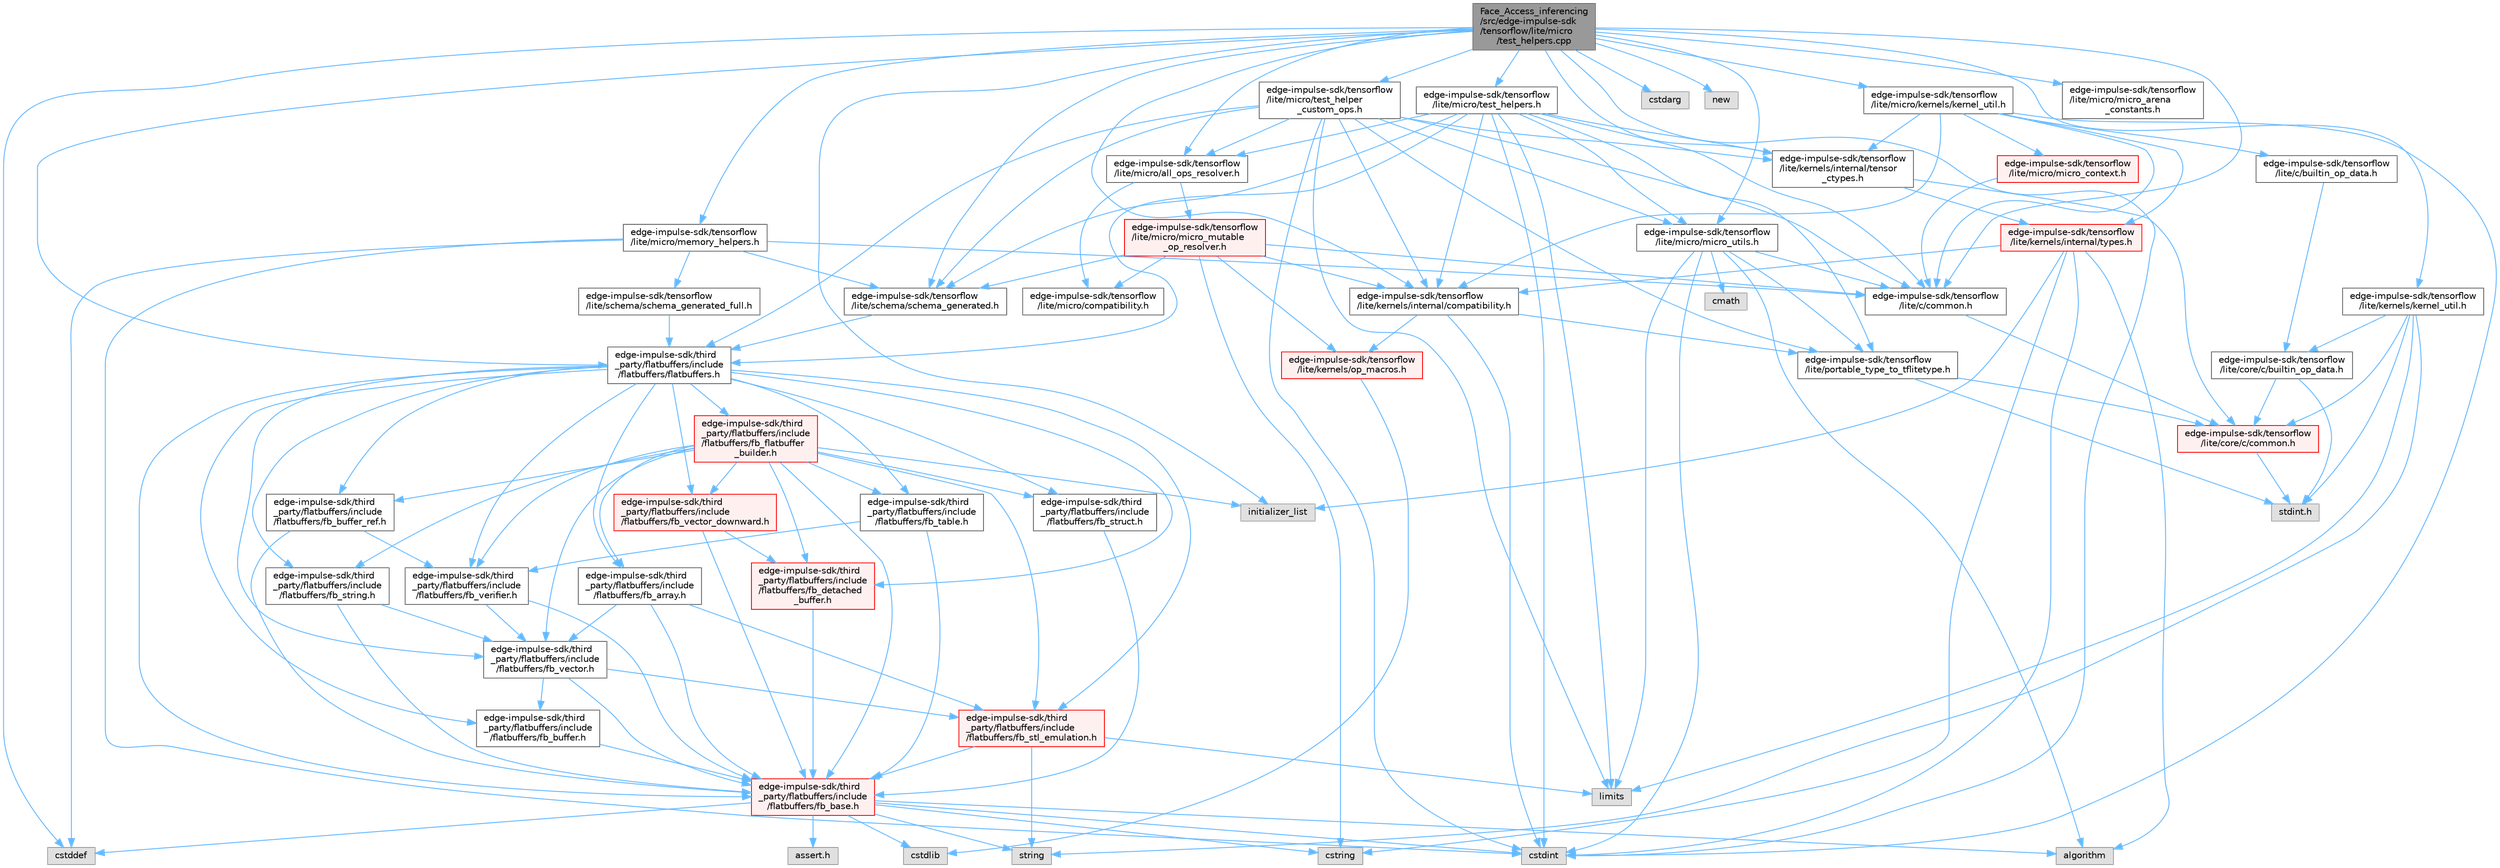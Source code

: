 digraph "Face_Access_inferencing/src/edge-impulse-sdk/tensorflow/lite/micro/test_helpers.cpp"
{
 // LATEX_PDF_SIZE
  bgcolor="transparent";
  edge [fontname=Helvetica,fontsize=10,labelfontname=Helvetica,labelfontsize=10];
  node [fontname=Helvetica,fontsize=10,shape=box,height=0.2,width=0.4];
  Node1 [id="Node000001",label="Face_Access_inferencing\l/src/edge-impulse-sdk\l/tensorflow/lite/micro\l/test_helpers.cpp",height=0.2,width=0.4,color="gray40", fillcolor="grey60", style="filled", fontcolor="black",tooltip=" "];
  Node1 -> Node2 [id="edge145_Node000001_Node000002",color="steelblue1",style="solid",tooltip=" "];
  Node2 [id="Node000002",label="edge-impulse-sdk/tensorflow\l/lite/micro/test_helpers.h",height=0.2,width=0.4,color="grey40", fillcolor="white", style="filled",URL="$_face___access__inferencing_2src_2edge-impulse-sdk_2tensorflow_2lite_2micro_2test__helpers_8h.html",tooltip=" "];
  Node2 -> Node3 [id="edge146_Node000002_Node000003",color="steelblue1",style="solid",tooltip=" "];
  Node3 [id="Node000003",label="cstdint",height=0.2,width=0.4,color="grey60", fillcolor="#E0E0E0", style="filled",tooltip=" "];
  Node2 -> Node4 [id="edge147_Node000002_Node000004",color="steelblue1",style="solid",tooltip=" "];
  Node4 [id="Node000004",label="limits",height=0.2,width=0.4,color="grey60", fillcolor="#E0E0E0", style="filled",tooltip=" "];
  Node2 -> Node5 [id="edge148_Node000002_Node000005",color="steelblue1",style="solid",tooltip=" "];
  Node5 [id="Node000005",label="edge-impulse-sdk/third\l_party/flatbuffers/include\l/flatbuffers/flatbuffers.h",height=0.2,width=0.4,color="grey40", fillcolor="white", style="filled",URL="$_face___access__inferencing_2src_2edge-impulse-sdk_2third__party_2flatbuffers_2include_2flatbuffers_2flatbuffers_8h.html",tooltip=" "];
  Node5 -> Node6 [id="edge149_Node000005_Node000006",color="steelblue1",style="solid",tooltip=" "];
  Node6 [id="Node000006",label="edge-impulse-sdk/third\l_party/flatbuffers/include\l/flatbuffers/fb_array.h",height=0.2,width=0.4,color="grey40", fillcolor="white", style="filled",URL="$fb__array_8h.html",tooltip=" "];
  Node6 -> Node7 [id="edge150_Node000006_Node000007",color="steelblue1",style="solid",tooltip=" "];
  Node7 [id="Node000007",label="edge-impulse-sdk/third\l_party/flatbuffers/include\l/flatbuffers/fb_base.h",height=0.2,width=0.4,color="red", fillcolor="#FFF0F0", style="filled",URL="$fb__base_8h.html",tooltip=" "];
  Node7 -> Node8 [id="edge151_Node000007_Node000008",color="steelblue1",style="solid",tooltip=" "];
  Node8 [id="Node000008",label="assert.h",height=0.2,width=0.4,color="grey60", fillcolor="#E0E0E0", style="filled",tooltip=" "];
  Node7 -> Node3 [id="edge152_Node000007_Node000003",color="steelblue1",style="solid",tooltip=" "];
  Node7 -> Node9 [id="edge153_Node000007_Node000009",color="steelblue1",style="solid",tooltip=" "];
  Node9 [id="Node000009",label="cstddef",height=0.2,width=0.4,color="grey60", fillcolor="#E0E0E0", style="filled",tooltip=" "];
  Node7 -> Node10 [id="edge154_Node000007_Node000010",color="steelblue1",style="solid",tooltip=" "];
  Node10 [id="Node000010",label="cstdlib",height=0.2,width=0.4,color="grey60", fillcolor="#E0E0E0", style="filled",tooltip=" "];
  Node7 -> Node11 [id="edge155_Node000007_Node000011",color="steelblue1",style="solid",tooltip=" "];
  Node11 [id="Node000011",label="cstring",height=0.2,width=0.4,color="grey60", fillcolor="#E0E0E0", style="filled",tooltip=" "];
  Node7 -> Node13 [id="edge156_Node000007_Node000013",color="steelblue1",style="solid",tooltip=" "];
  Node13 [id="Node000013",label="string",height=0.2,width=0.4,color="grey60", fillcolor="#E0E0E0", style="filled",tooltip=" "];
  Node7 -> Node17 [id="edge157_Node000007_Node000017",color="steelblue1",style="solid",tooltip=" "];
  Node17 [id="Node000017",label="algorithm",height=0.2,width=0.4,color="grey60", fillcolor="#E0E0E0", style="filled",tooltip=" "];
  Node6 -> Node20 [id="edge158_Node000006_Node000020",color="steelblue1",style="solid",tooltip=" "];
  Node20 [id="Node000020",label="edge-impulse-sdk/third\l_party/flatbuffers/include\l/flatbuffers/fb_stl_emulation.h",height=0.2,width=0.4,color="red", fillcolor="#FFF0F0", style="filled",URL="$fb__stl__emulation_8h.html",tooltip=" "];
  Node20 -> Node7 [id="edge159_Node000020_Node000007",color="steelblue1",style="solid",tooltip=" "];
  Node20 -> Node13 [id="edge160_Node000020_Node000013",color="steelblue1",style="solid",tooltip=" "];
  Node20 -> Node4 [id="edge161_Node000020_Node000004",color="steelblue1",style="solid",tooltip=" "];
  Node6 -> Node21 [id="edge162_Node000006_Node000021",color="steelblue1",style="solid",tooltip=" "];
  Node21 [id="Node000021",label="edge-impulse-sdk/third\l_party/flatbuffers/include\l/flatbuffers/fb_vector.h",height=0.2,width=0.4,color="grey40", fillcolor="white", style="filled",URL="$fb__vector_8h.html",tooltip=" "];
  Node21 -> Node7 [id="edge163_Node000021_Node000007",color="steelblue1",style="solid",tooltip=" "];
  Node21 -> Node22 [id="edge164_Node000021_Node000022",color="steelblue1",style="solid",tooltip=" "];
  Node22 [id="Node000022",label="edge-impulse-sdk/third\l_party/flatbuffers/include\l/flatbuffers/fb_buffer.h",height=0.2,width=0.4,color="grey40", fillcolor="white", style="filled",URL="$fb__buffer_8h.html",tooltip=" "];
  Node22 -> Node7 [id="edge165_Node000022_Node000007",color="steelblue1",style="solid",tooltip=" "];
  Node21 -> Node20 [id="edge166_Node000021_Node000020",color="steelblue1",style="solid",tooltip=" "];
  Node5 -> Node7 [id="edge167_Node000005_Node000007",color="steelblue1",style="solid",tooltip=" "];
  Node5 -> Node22 [id="edge168_Node000005_Node000022",color="steelblue1",style="solid",tooltip=" "];
  Node5 -> Node23 [id="edge169_Node000005_Node000023",color="steelblue1",style="solid",tooltip=" "];
  Node23 [id="Node000023",label="edge-impulse-sdk/third\l_party/flatbuffers/include\l/flatbuffers/fb_buffer_ref.h",height=0.2,width=0.4,color="grey40", fillcolor="white", style="filled",URL="$fb__buffer__ref_8h.html",tooltip=" "];
  Node23 -> Node7 [id="edge170_Node000023_Node000007",color="steelblue1",style="solid",tooltip=" "];
  Node23 -> Node24 [id="edge171_Node000023_Node000024",color="steelblue1",style="solid",tooltip=" "];
  Node24 [id="Node000024",label="edge-impulse-sdk/third\l_party/flatbuffers/include\l/flatbuffers/fb_verifier.h",height=0.2,width=0.4,color="grey40", fillcolor="white", style="filled",URL="$fb__verifier_8h.html",tooltip=" "];
  Node24 -> Node7 [id="edge172_Node000024_Node000007",color="steelblue1",style="solid",tooltip=" "];
  Node24 -> Node21 [id="edge173_Node000024_Node000021",color="steelblue1",style="solid",tooltip=" "];
  Node5 -> Node25 [id="edge174_Node000005_Node000025",color="steelblue1",style="solid",tooltip=" "];
  Node25 [id="Node000025",label="edge-impulse-sdk/third\l_party/flatbuffers/include\l/flatbuffers/fb_detached\l_buffer.h",height=0.2,width=0.4,color="red", fillcolor="#FFF0F0", style="filled",URL="$fb__detached__buffer_8h.html",tooltip=" "];
  Node25 -> Node7 [id="edge175_Node000025_Node000007",color="steelblue1",style="solid",tooltip=" "];
  Node5 -> Node28 [id="edge176_Node000005_Node000028",color="steelblue1",style="solid",tooltip=" "];
  Node28 [id="Node000028",label="edge-impulse-sdk/third\l_party/flatbuffers/include\l/flatbuffers/fb_flatbuffer\l_builder.h",height=0.2,width=0.4,color="red", fillcolor="#FFF0F0", style="filled",URL="$fb__flatbuffer__builder_8h.html",tooltip=" "];
  Node28 -> Node30 [id="edge177_Node000028_Node000030",color="steelblue1",style="solid",tooltip=" "];
  Node30 [id="Node000030",label="initializer_list",height=0.2,width=0.4,color="grey60", fillcolor="#E0E0E0", style="filled",tooltip=" "];
  Node28 -> Node6 [id="edge178_Node000028_Node000006",color="steelblue1",style="solid",tooltip=" "];
  Node28 -> Node7 [id="edge179_Node000028_Node000007",color="steelblue1",style="solid",tooltip=" "];
  Node28 -> Node23 [id="edge180_Node000028_Node000023",color="steelblue1",style="solid",tooltip=" "];
  Node28 -> Node25 [id="edge181_Node000028_Node000025",color="steelblue1",style="solid",tooltip=" "];
  Node28 -> Node20 [id="edge182_Node000028_Node000020",color="steelblue1",style="solid",tooltip=" "];
  Node28 -> Node31 [id="edge183_Node000028_Node000031",color="steelblue1",style="solid",tooltip=" "];
  Node31 [id="Node000031",label="edge-impulse-sdk/third\l_party/flatbuffers/include\l/flatbuffers/fb_string.h",height=0.2,width=0.4,color="grey40", fillcolor="white", style="filled",URL="$fb__string_8h.html",tooltip=" "];
  Node31 -> Node7 [id="edge184_Node000031_Node000007",color="steelblue1",style="solid",tooltip=" "];
  Node31 -> Node21 [id="edge185_Node000031_Node000021",color="steelblue1",style="solid",tooltip=" "];
  Node28 -> Node32 [id="edge186_Node000028_Node000032",color="steelblue1",style="solid",tooltip=" "];
  Node32 [id="Node000032",label="edge-impulse-sdk/third\l_party/flatbuffers/include\l/flatbuffers/fb_struct.h",height=0.2,width=0.4,color="grey40", fillcolor="white", style="filled",URL="$fb__struct_8h.html",tooltip=" "];
  Node32 -> Node7 [id="edge187_Node000032_Node000007",color="steelblue1",style="solid",tooltip=" "];
  Node28 -> Node33 [id="edge188_Node000028_Node000033",color="steelblue1",style="solid",tooltip=" "];
  Node33 [id="Node000033",label="edge-impulse-sdk/third\l_party/flatbuffers/include\l/flatbuffers/fb_table.h",height=0.2,width=0.4,color="grey40", fillcolor="white", style="filled",URL="$fb__table_8h.html",tooltip=" "];
  Node33 -> Node7 [id="edge189_Node000033_Node000007",color="steelblue1",style="solid",tooltip=" "];
  Node33 -> Node24 [id="edge190_Node000033_Node000024",color="steelblue1",style="solid",tooltip=" "];
  Node28 -> Node21 [id="edge191_Node000028_Node000021",color="steelblue1",style="solid",tooltip=" "];
  Node28 -> Node34 [id="edge192_Node000028_Node000034",color="steelblue1",style="solid",tooltip=" "];
  Node34 [id="Node000034",label="edge-impulse-sdk/third\l_party/flatbuffers/include\l/flatbuffers/fb_vector_downward.h",height=0.2,width=0.4,color="red", fillcolor="#FFF0F0", style="filled",URL="$fb__vector__downward_8h.html",tooltip=" "];
  Node34 -> Node7 [id="edge193_Node000034_Node000007",color="steelblue1",style="solid",tooltip=" "];
  Node34 -> Node25 [id="edge194_Node000034_Node000025",color="steelblue1",style="solid",tooltip=" "];
  Node28 -> Node24 [id="edge195_Node000028_Node000024",color="steelblue1",style="solid",tooltip=" "];
  Node5 -> Node20 [id="edge196_Node000005_Node000020",color="steelblue1",style="solid",tooltip=" "];
  Node5 -> Node31 [id="edge197_Node000005_Node000031",color="steelblue1",style="solid",tooltip=" "];
  Node5 -> Node32 [id="edge198_Node000005_Node000032",color="steelblue1",style="solid",tooltip=" "];
  Node5 -> Node33 [id="edge199_Node000005_Node000033",color="steelblue1",style="solid",tooltip=" "];
  Node5 -> Node21 [id="edge200_Node000005_Node000021",color="steelblue1",style="solid",tooltip=" "];
  Node5 -> Node34 [id="edge201_Node000005_Node000034",color="steelblue1",style="solid",tooltip=" "];
  Node5 -> Node24 [id="edge202_Node000005_Node000024",color="steelblue1",style="solid",tooltip=" "];
  Node2 -> Node35 [id="edge203_Node000002_Node000035",color="steelblue1",style="solid",tooltip=" "];
  Node35 [id="Node000035",label="edge-impulse-sdk/tensorflow\l/lite/c/common.h",height=0.2,width=0.4,color="grey40", fillcolor="white", style="filled",URL="$_face___access__inferencing_2src_2edge-impulse-sdk_2tensorflow_2lite_2c_2common_8h.html",tooltip=" "];
  Node35 -> Node36 [id="edge204_Node000035_Node000036",color="steelblue1",style="solid",tooltip=" "];
  Node36 [id="Node000036",label="edge-impulse-sdk/tensorflow\l/lite/core/c/common.h",height=0.2,width=0.4,color="red", fillcolor="#FFF0F0", style="filled",URL="$_face___access__inferencing_2src_2edge-impulse-sdk_2tensorflow_2lite_2core_2c_2common_8h.html",tooltip=" "];
  Node36 -> Node40 [id="edge205_Node000036_Node000040",color="steelblue1",style="solid",tooltip=" "];
  Node40 [id="Node000040",label="stdint.h",height=0.2,width=0.4,color="grey60", fillcolor="#E0E0E0", style="filled",tooltip=" "];
  Node2 -> Node42 [id="edge206_Node000002_Node000042",color="steelblue1",style="solid",tooltip=" "];
  Node42 [id="Node000042",label="edge-impulse-sdk/tensorflow\l/lite/kernels/internal/compatibility.h",height=0.2,width=0.4,color="grey40", fillcolor="white", style="filled",URL="$_face___access__inferencing_2src_2edge-impulse-sdk_2tensorflow_2lite_2kernels_2internal_2compatibility_8h.html",tooltip=" "];
  Node42 -> Node3 [id="edge207_Node000042_Node000003",color="steelblue1",style="solid",tooltip=" "];
  Node42 -> Node43 [id="edge208_Node000042_Node000043",color="steelblue1",style="solid",tooltip=" "];
  Node43 [id="Node000043",label="edge-impulse-sdk/tensorflow\l/lite/portable_type_to_tflitetype.h",height=0.2,width=0.4,color="grey40", fillcolor="white", style="filled",URL="$_face___access__inferencing_2src_2edge-impulse-sdk_2tensorflow_2lite_2portable__type__to__tflitetype_8h.html",tooltip=" "];
  Node43 -> Node40 [id="edge209_Node000043_Node000040",color="steelblue1",style="solid",tooltip=" "];
  Node43 -> Node36 [id="edge210_Node000043_Node000036",color="steelblue1",style="solid",tooltip=" "];
  Node42 -> Node44 [id="edge211_Node000042_Node000044",color="steelblue1",style="solid",tooltip=" "];
  Node44 [id="Node000044",label="edge-impulse-sdk/tensorflow\l/lite/kernels/op_macros.h",height=0.2,width=0.4,color="red", fillcolor="#FFF0F0", style="filled",URL="$_face___access__inferencing_2src_2edge-impulse-sdk_2tensorflow_2lite_2kernels_2op__macros_8h.html",tooltip=" "];
  Node44 -> Node10 [id="edge212_Node000044_Node000010",color="steelblue1",style="solid",tooltip=" "];
  Node2 -> Node46 [id="edge213_Node000002_Node000046",color="steelblue1",style="solid",tooltip=" "];
  Node46 [id="Node000046",label="edge-impulse-sdk/tensorflow\l/lite/kernels/internal/tensor\l_ctypes.h",height=0.2,width=0.4,color="grey40", fillcolor="white", style="filled",URL="$_face___access__inferencing_2src_2edge-impulse-sdk_2tensorflow_2lite_2kernels_2internal_2tensor__ctypes_8h.html",tooltip=" "];
  Node46 -> Node36 [id="edge214_Node000046_Node000036",color="steelblue1",style="solid",tooltip=" "];
  Node46 -> Node47 [id="edge215_Node000046_Node000047",color="steelblue1",style="solid",tooltip=" "];
  Node47 [id="Node000047",label="edge-impulse-sdk/tensorflow\l/lite/kernels/internal/types.h",height=0.2,width=0.4,color="red", fillcolor="#FFF0F0", style="filled",URL="$_face___access__inferencing_2src_2edge-impulse-sdk_2tensorflow_2lite_2kernels_2internal_2types_8h.html",tooltip=" "];
  Node47 -> Node17 [id="edge216_Node000047_Node000017",color="steelblue1",style="solid",tooltip=" "];
  Node47 -> Node3 [id="edge217_Node000047_Node000003",color="steelblue1",style="solid",tooltip=" "];
  Node47 -> Node11 [id="edge218_Node000047_Node000011",color="steelblue1",style="solid",tooltip=" "];
  Node47 -> Node30 [id="edge219_Node000047_Node000030",color="steelblue1",style="solid",tooltip=" "];
  Node47 -> Node42 [id="edge220_Node000047_Node000042",color="steelblue1",style="solid",tooltip=" "];
  Node2 -> Node49 [id="edge221_Node000002_Node000049",color="steelblue1",style="solid",tooltip=" "];
  Node49 [id="Node000049",label="edge-impulse-sdk/tensorflow\l/lite/micro/all_ops_resolver.h",height=0.2,width=0.4,color="grey40", fillcolor="white", style="filled",URL="$_face___access__inferencing_2src_2edge-impulse-sdk_2tensorflow_2lite_2micro_2all__ops__resolver_8h.html",tooltip=" "];
  Node49 -> Node50 [id="edge222_Node000049_Node000050",color="steelblue1",style="solid",tooltip=" "];
  Node50 [id="Node000050",label="edge-impulse-sdk/tensorflow\l/lite/micro/compatibility.h",height=0.2,width=0.4,color="grey40", fillcolor="white", style="filled",URL="$_face___access__inferencing_2src_2edge-impulse-sdk_2tensorflow_2lite_2micro_2compatibility_8h.html",tooltip=" "];
  Node49 -> Node51 [id="edge223_Node000049_Node000051",color="steelblue1",style="solid",tooltip=" "];
  Node51 [id="Node000051",label="edge-impulse-sdk/tensorflow\l/lite/micro/micro_mutable\l_op_resolver.h",height=0.2,width=0.4,color="red", fillcolor="#FFF0F0", style="filled",URL="$_face___access__inferencing_2src_2edge-impulse-sdk_2tensorflow_2lite_2micro_2micro__mutable__op__resolver_8h.html",tooltip=" "];
  Node51 -> Node11 [id="edge224_Node000051_Node000011",color="steelblue1",style="solid",tooltip=" "];
  Node51 -> Node35 [id="edge225_Node000051_Node000035",color="steelblue1",style="solid",tooltip=" "];
  Node51 -> Node42 [id="edge226_Node000051_Node000042",color="steelblue1",style="solid",tooltip=" "];
  Node51 -> Node44 [id="edge227_Node000051_Node000044",color="steelblue1",style="solid",tooltip=" "];
  Node51 -> Node50 [id="edge228_Node000051_Node000050",color="steelblue1",style="solid",tooltip=" "];
  Node51 -> Node57 [id="edge229_Node000051_Node000057",color="steelblue1",style="solid",tooltip=" "];
  Node57 [id="Node000057",label="edge-impulse-sdk/tensorflow\l/lite/schema/schema_generated.h",height=0.2,width=0.4,color="grey40", fillcolor="white", style="filled",URL="$_face___access__inferencing_2src_2edge-impulse-sdk_2tensorflow_2lite_2schema_2schema__generated_8h.html",tooltip=" "];
  Node57 -> Node5 [id="edge230_Node000057_Node000005",color="steelblue1",style="solid",tooltip=" "];
  Node2 -> Node108 [id="edge231_Node000002_Node000108",color="steelblue1",style="solid",tooltip=" "];
  Node108 [id="Node000108",label="edge-impulse-sdk/tensorflow\l/lite/micro/micro_utils.h",height=0.2,width=0.4,color="grey40", fillcolor="white", style="filled",URL="$_face___access__inferencing_2src_2edge-impulse-sdk_2tensorflow_2lite_2micro_2micro__utils_8h.html",tooltip=" "];
  Node108 -> Node17 [id="edge232_Node000108_Node000017",color="steelblue1",style="solid",tooltip=" "];
  Node108 -> Node70 [id="edge233_Node000108_Node000070",color="steelblue1",style="solid",tooltip=" "];
  Node70 [id="Node000070",label="cmath",height=0.2,width=0.4,color="grey60", fillcolor="#E0E0E0", style="filled",tooltip=" "];
  Node108 -> Node3 [id="edge234_Node000108_Node000003",color="steelblue1",style="solid",tooltip=" "];
  Node108 -> Node43 [id="edge235_Node000108_Node000043",color="steelblue1",style="solid",tooltip=" "];
  Node108 -> Node4 [id="edge236_Node000108_Node000004",color="steelblue1",style="solid",tooltip=" "];
  Node108 -> Node35 [id="edge237_Node000108_Node000035",color="steelblue1",style="solid",tooltip=" "];
  Node2 -> Node43 [id="edge238_Node000002_Node000043",color="steelblue1",style="solid",tooltip=" "];
  Node2 -> Node57 [id="edge239_Node000002_Node000057",color="steelblue1",style="solid",tooltip=" "];
  Node1 -> Node56 [id="edge240_Node000001_Node000056",color="steelblue1",style="solid",tooltip=" "];
  Node56 [id="Node000056",label="cstdarg",height=0.2,width=0.4,color="grey60", fillcolor="#E0E0E0", style="filled",tooltip=" "];
  Node1 -> Node9 [id="edge241_Node000001_Node000009",color="steelblue1",style="solid",tooltip=" "];
  Node1 -> Node3 [id="edge242_Node000001_Node000003",color="steelblue1",style="solid",tooltip=" "];
  Node1 -> Node30 [id="edge243_Node000001_Node000030",color="steelblue1",style="solid",tooltip=" "];
  Node1 -> Node54 [id="edge244_Node000001_Node000054",color="steelblue1",style="solid",tooltip=" "];
  Node54 [id="Node000054",label="new",height=0.2,width=0.4,color="grey60", fillcolor="#E0E0E0", style="filled",tooltip=" "];
  Node1 -> Node5 [id="edge245_Node000001_Node000005",color="steelblue1",style="solid",tooltip=" "];
  Node1 -> Node35 [id="edge246_Node000001_Node000035",color="steelblue1",style="solid",tooltip=" "];
  Node1 -> Node42 [id="edge247_Node000001_Node000042",color="steelblue1",style="solid",tooltip=" "];
  Node1 -> Node46 [id="edge248_Node000001_Node000046",color="steelblue1",style="solid",tooltip=" "];
  Node1 -> Node78 [id="edge249_Node000001_Node000078",color="steelblue1",style="solid",tooltip=" "];
  Node78 [id="Node000078",label="edge-impulse-sdk/tensorflow\l/lite/kernels/kernel_util.h",height=0.2,width=0.4,color="grey40", fillcolor="white", style="filled",URL="$_face___access__inferencing_2src_2edge-impulse-sdk_2tensorflow_2lite_2kernels_2kernel__util_8h.html",tooltip=" "];
  Node78 -> Node40 [id="edge250_Node000078_Node000040",color="steelblue1",style="solid",tooltip=" "];
  Node78 -> Node4 [id="edge251_Node000078_Node000004",color="steelblue1",style="solid",tooltip=" "];
  Node78 -> Node13 [id="edge252_Node000078_Node000013",color="steelblue1",style="solid",tooltip=" "];
  Node78 -> Node60 [id="edge253_Node000078_Node000060",color="steelblue1",style="solid",tooltip=" "];
  Node60 [id="Node000060",label="edge-impulse-sdk/tensorflow\l/lite/core/c/builtin_op_data.h",height=0.2,width=0.4,color="grey40", fillcolor="white", style="filled",URL="$_face___access__inferencing_2src_2edge-impulse-sdk_2tensorflow_2lite_2core_2c_2builtin__op__data_8h.html",tooltip=" "];
  Node60 -> Node40 [id="edge254_Node000060_Node000040",color="steelblue1",style="solid",tooltip=" "];
  Node60 -> Node36 [id="edge255_Node000060_Node000036",color="steelblue1",style="solid",tooltip=" "];
  Node78 -> Node36 [id="edge256_Node000078_Node000036",color="steelblue1",style="solid",tooltip=" "];
  Node1 -> Node49 [id="edge257_Node000001_Node000049",color="steelblue1",style="solid",tooltip=" "];
  Node1 -> Node80 [id="edge258_Node000001_Node000080",color="steelblue1",style="solid",tooltip=" "];
  Node80 [id="Node000080",label="edge-impulse-sdk/tensorflow\l/lite/micro/kernels/kernel_util.h",height=0.2,width=0.4,color="grey40", fillcolor="white", style="filled",URL="$_face___access__inferencing_2src_2edge-impulse-sdk_2tensorflow_2lite_2micro_2kernels_2kernel__util_8h.html",tooltip=" "];
  Node80 -> Node3 [id="edge259_Node000080_Node000003",color="steelblue1",style="solid",tooltip=" "];
  Node80 -> Node59 [id="edge260_Node000080_Node000059",color="steelblue1",style="solid",tooltip=" "];
  Node59 [id="Node000059",label="edge-impulse-sdk/tensorflow\l/lite/c/builtin_op_data.h",height=0.2,width=0.4,color="grey40", fillcolor="white", style="filled",URL="$_face___access__inferencing_2src_2edge-impulse-sdk_2tensorflow_2lite_2c_2builtin__op__data_8h.html",tooltip=" "];
  Node59 -> Node60 [id="edge261_Node000059_Node000060",color="steelblue1",style="solid",tooltip=" "];
  Node80 -> Node35 [id="edge262_Node000080_Node000035",color="steelblue1",style="solid",tooltip=" "];
  Node80 -> Node42 [id="edge263_Node000080_Node000042",color="steelblue1",style="solid",tooltip=" "];
  Node80 -> Node46 [id="edge264_Node000080_Node000046",color="steelblue1",style="solid",tooltip=" "];
  Node80 -> Node47 [id="edge265_Node000080_Node000047",color="steelblue1",style="solid",tooltip=" "];
  Node80 -> Node81 [id="edge266_Node000080_Node000081",color="steelblue1",style="solid",tooltip=" "];
  Node81 [id="Node000081",label="edge-impulse-sdk/tensorflow\l/lite/micro/micro_context.h",height=0.2,width=0.4,color="red", fillcolor="#FFF0F0", style="filled",URL="$_face___access__inferencing_2src_2edge-impulse-sdk_2tensorflow_2lite_2micro_2micro__context_8h.html",tooltip=" "];
  Node81 -> Node35 [id="edge267_Node000081_Node000035",color="steelblue1",style="solid",tooltip=" "];
  Node1 -> Node109 [id="edge268_Node000001_Node000109",color="steelblue1",style="solid",tooltip=" "];
  Node109 [id="Node000109",label="edge-impulse-sdk/tensorflow\l/lite/micro/memory_helpers.h",height=0.2,width=0.4,color="grey40", fillcolor="white", style="filled",URL="$_face___access__inferencing_2src_2edge-impulse-sdk_2tensorflow_2lite_2micro_2memory__helpers_8h.html",tooltip=" "];
  Node109 -> Node9 [id="edge269_Node000109_Node000009",color="steelblue1",style="solid",tooltip=" "];
  Node109 -> Node3 [id="edge270_Node000109_Node000003",color="steelblue1",style="solid",tooltip=" "];
  Node109 -> Node35 [id="edge271_Node000109_Node000035",color="steelblue1",style="solid",tooltip=" "];
  Node109 -> Node57 [id="edge272_Node000109_Node000057",color="steelblue1",style="solid",tooltip=" "];
  Node109 -> Node110 [id="edge273_Node000109_Node000110",color="steelblue1",style="solid",tooltip=" "];
  Node110 [id="Node000110",label="edge-impulse-sdk/tensorflow\l/lite/schema/schema_generated_full.h",height=0.2,width=0.4,color="grey40", fillcolor="white", style="filled",URL="$schema__generated__full_8h.html",tooltip=" "];
  Node110 -> Node5 [id="edge274_Node000110_Node000005",color="steelblue1",style="solid",tooltip=" "];
  Node1 -> Node111 [id="edge275_Node000001_Node000111",color="steelblue1",style="solid",tooltip=" "];
  Node111 [id="Node000111",label="edge-impulse-sdk/tensorflow\l/lite/micro/micro_arena\l_constants.h",height=0.2,width=0.4,color="grey40", fillcolor="white", style="filled",URL="$_face___access__inferencing_2src_2edge-impulse-sdk_2tensorflow_2lite_2micro_2micro__arena__constants_8h.html",tooltip=" "];
  Node1 -> Node108 [id="edge276_Node000001_Node000108",color="steelblue1",style="solid",tooltip=" "];
  Node1 -> Node112 [id="edge277_Node000001_Node000112",color="steelblue1",style="solid",tooltip=" "];
  Node112 [id="Node000112",label="edge-impulse-sdk/tensorflow\l/lite/micro/test_helper\l_custom_ops.h",height=0.2,width=0.4,color="grey40", fillcolor="white", style="filled",URL="$_face___access__inferencing_2src_2edge-impulse-sdk_2tensorflow_2lite_2micro_2test__helper__custom__ops_8h.html",tooltip=" "];
  Node112 -> Node3 [id="edge278_Node000112_Node000003",color="steelblue1",style="solid",tooltip=" "];
  Node112 -> Node4 [id="edge279_Node000112_Node000004",color="steelblue1",style="solid",tooltip=" "];
  Node112 -> Node5 [id="edge280_Node000112_Node000005",color="steelblue1",style="solid",tooltip=" "];
  Node112 -> Node35 [id="edge281_Node000112_Node000035",color="steelblue1",style="solid",tooltip=" "];
  Node112 -> Node42 [id="edge282_Node000112_Node000042",color="steelblue1",style="solid",tooltip=" "];
  Node112 -> Node46 [id="edge283_Node000112_Node000046",color="steelblue1",style="solid",tooltip=" "];
  Node112 -> Node49 [id="edge284_Node000112_Node000049",color="steelblue1",style="solid",tooltip=" "];
  Node112 -> Node108 [id="edge285_Node000112_Node000108",color="steelblue1",style="solid",tooltip=" "];
  Node112 -> Node43 [id="edge286_Node000112_Node000043",color="steelblue1",style="solid",tooltip=" "];
  Node112 -> Node57 [id="edge287_Node000112_Node000057",color="steelblue1",style="solid",tooltip=" "];
  Node1 -> Node57 [id="edge288_Node000001_Node000057",color="steelblue1",style="solid",tooltip=" "];
}
